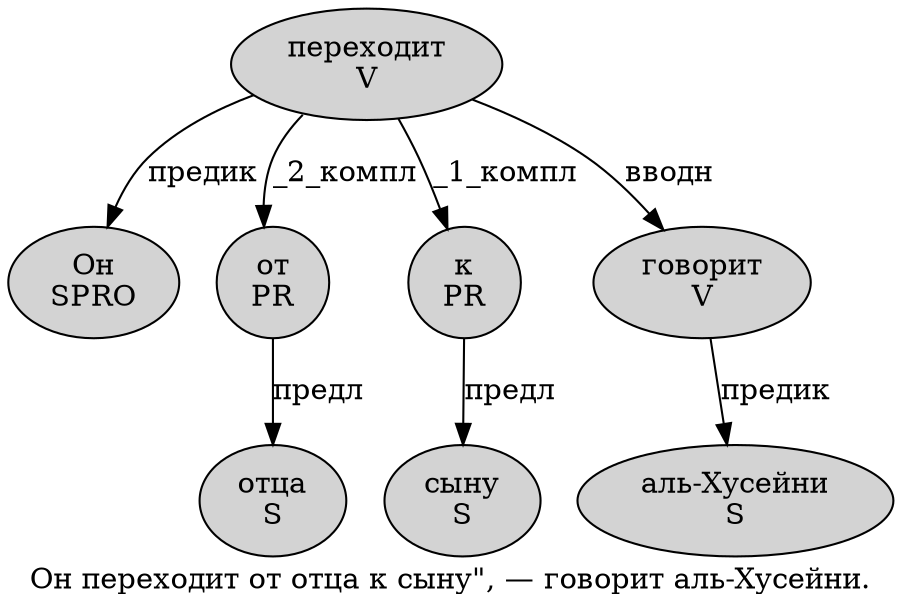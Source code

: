 digraph SENTENCE_324 {
	graph [label="Он переходит от отца к сыну\", — говорит аль-Хусейни."]
	node [style=filled]
		0 [label="Он
SPRO" color="" fillcolor=lightgray penwidth=1 shape=ellipse]
		1 [label="переходит
V" color="" fillcolor=lightgray penwidth=1 shape=ellipse]
		2 [label="от
PR" color="" fillcolor=lightgray penwidth=1 shape=ellipse]
		3 [label="отца
S" color="" fillcolor=lightgray penwidth=1 shape=ellipse]
		4 [label="к
PR" color="" fillcolor=lightgray penwidth=1 shape=ellipse]
		5 [label="сыну
S" color="" fillcolor=lightgray penwidth=1 shape=ellipse]
		9 [label="говорит
V" color="" fillcolor=lightgray penwidth=1 shape=ellipse]
		10 [label="аль-Хусейни
S" color="" fillcolor=lightgray penwidth=1 shape=ellipse]
			1 -> 0 [label="предик"]
			1 -> 2 [label="_2_компл"]
			1 -> 4 [label="_1_компл"]
			1 -> 9 [label="вводн"]
			9 -> 10 [label="предик"]
			4 -> 5 [label="предл"]
			2 -> 3 [label="предл"]
}